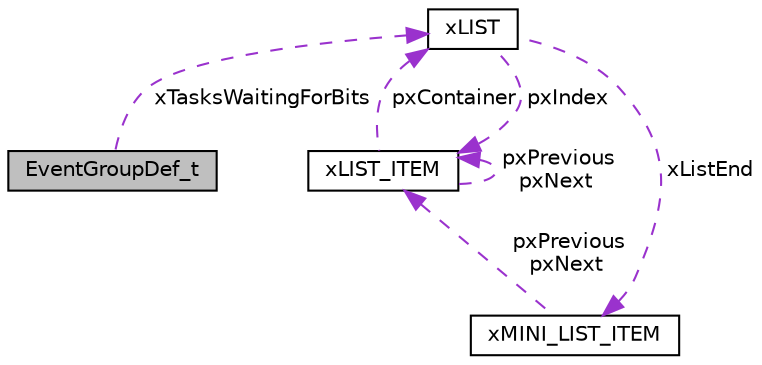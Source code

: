 digraph "EventGroupDef_t"
{
  edge [fontname="Helvetica",fontsize="10",labelfontname="Helvetica",labelfontsize="10"];
  node [fontname="Helvetica",fontsize="10",shape=record];
  Node1 [label="EventGroupDef_t",height=0.2,width=0.4,color="black", fillcolor="grey75", style="filled", fontcolor="black"];
  Node2 -> Node1 [dir="back",color="darkorchid3",fontsize="10",style="dashed",label=" xTasksWaitingForBits" ,fontname="Helvetica"];
  Node2 [label="xLIST",height=0.2,width=0.4,color="black", fillcolor="white", style="filled",URL="$structx_l_i_s_t.html"];
  Node3 -> Node2 [dir="back",color="darkorchid3",fontsize="10",style="dashed",label=" xListEnd" ,fontname="Helvetica"];
  Node3 [label="xMINI_LIST_ITEM",height=0.2,width=0.4,color="black", fillcolor="white", style="filled",URL="$structx_m_i_n_i___l_i_s_t___i_t_e_m.html"];
  Node4 -> Node3 [dir="back",color="darkorchid3",fontsize="10",style="dashed",label=" pxPrevious\npxNext" ,fontname="Helvetica"];
  Node4 [label="xLIST_ITEM",height=0.2,width=0.4,color="black", fillcolor="white", style="filled",URL="$structx_l_i_s_t___i_t_e_m.html"];
  Node4 -> Node4 [dir="back",color="darkorchid3",fontsize="10",style="dashed",label=" pxPrevious\npxNext" ,fontname="Helvetica"];
  Node2 -> Node4 [dir="back",color="darkorchid3",fontsize="10",style="dashed",label=" pxContainer" ,fontname="Helvetica"];
  Node4 -> Node2 [dir="back",color="darkorchid3",fontsize="10",style="dashed",label=" pxIndex" ,fontname="Helvetica"];
}
